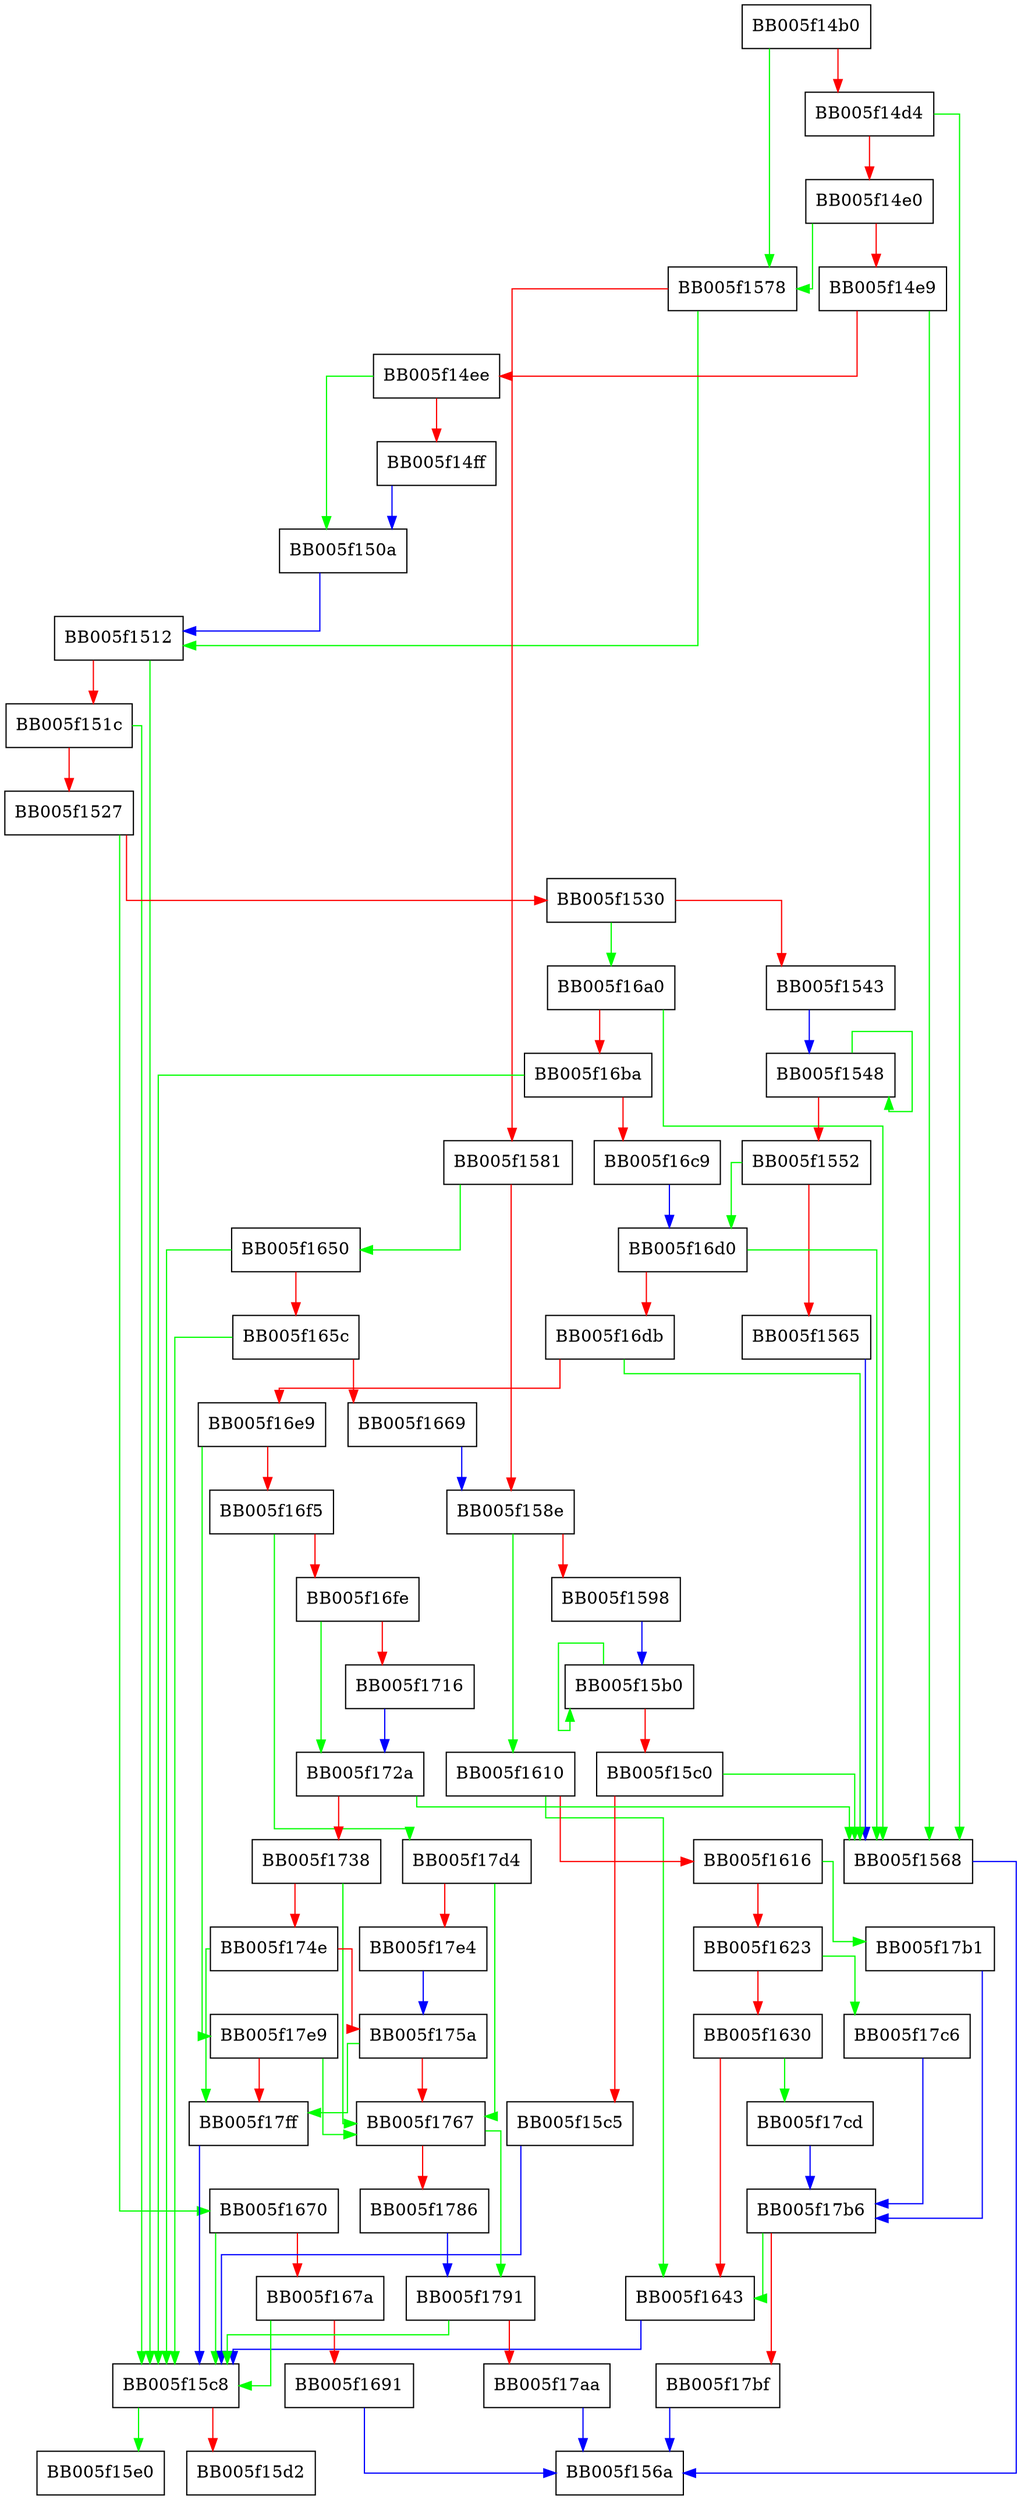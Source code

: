 digraph wpacket_intern_close {
  node [shape="box"];
  graph [splines=ortho];
  BB005f14b0 -> BB005f1578 [color="green"];
  BB005f14b0 -> BB005f14d4 [color="red"];
  BB005f14d4 -> BB005f1568 [color="green"];
  BB005f14d4 -> BB005f14e0 [color="red"];
  BB005f14e0 -> BB005f1578 [color="green"];
  BB005f14e0 -> BB005f14e9 [color="red"];
  BB005f14e9 -> BB005f1568 [color="green"];
  BB005f14e9 -> BB005f14ee [color="red"];
  BB005f14ee -> BB005f150a [color="green"];
  BB005f14ee -> BB005f14ff [color="red"];
  BB005f14ff -> BB005f150a [color="blue"];
  BB005f150a -> BB005f1512 [color="blue"];
  BB005f1512 -> BB005f15c8 [color="green"];
  BB005f1512 -> BB005f151c [color="red"];
  BB005f151c -> BB005f15c8 [color="green"];
  BB005f151c -> BB005f1527 [color="red"];
  BB005f1527 -> BB005f1670 [color="green"];
  BB005f1527 -> BB005f1530 [color="red"];
  BB005f1530 -> BB005f16a0 [color="green"];
  BB005f1530 -> BB005f1543 [color="red"];
  BB005f1543 -> BB005f1548 [color="blue"];
  BB005f1548 -> BB005f1548 [color="green"];
  BB005f1548 -> BB005f1552 [color="red"];
  BB005f1552 -> BB005f16d0 [color="green"];
  BB005f1552 -> BB005f1565 [color="red"];
  BB005f1565 -> BB005f1568 [color="blue"];
  BB005f1568 -> BB005f156a [color="blue"];
  BB005f1578 -> BB005f1512 [color="green"];
  BB005f1578 -> BB005f1581 [color="red"];
  BB005f1581 -> BB005f1650 [color="green"];
  BB005f1581 -> BB005f158e [color="red"];
  BB005f158e -> BB005f1610 [color="green"];
  BB005f158e -> BB005f1598 [color="red"];
  BB005f1598 -> BB005f15b0 [color="blue"];
  BB005f15b0 -> BB005f15b0 [color="green"];
  BB005f15b0 -> BB005f15c0 [color="red"];
  BB005f15c0 -> BB005f1568 [color="green"];
  BB005f15c0 -> BB005f15c5 [color="red"];
  BB005f15c5 -> BB005f15c8 [color="blue"];
  BB005f15c8 -> BB005f15e0 [color="green"];
  BB005f15c8 -> BB005f15d2 [color="red"];
  BB005f1610 -> BB005f1643 [color="green"];
  BB005f1610 -> BB005f1616 [color="red"];
  BB005f1616 -> BB005f17b1 [color="green"];
  BB005f1616 -> BB005f1623 [color="red"];
  BB005f1623 -> BB005f17c6 [color="green"];
  BB005f1623 -> BB005f1630 [color="red"];
  BB005f1630 -> BB005f17cd [color="green"];
  BB005f1630 -> BB005f1643 [color="red"];
  BB005f1643 -> BB005f15c8 [color="blue"];
  BB005f1650 -> BB005f15c8 [color="green"];
  BB005f1650 -> BB005f165c [color="red"];
  BB005f165c -> BB005f15c8 [color="green"];
  BB005f165c -> BB005f1669 [color="red"];
  BB005f1669 -> BB005f158e [color="blue"];
  BB005f1670 -> BB005f15c8 [color="green"];
  BB005f1670 -> BB005f167a [color="red"];
  BB005f167a -> BB005f15c8 [color="green"];
  BB005f167a -> BB005f1691 [color="red"];
  BB005f1691 -> BB005f156a [color="blue"];
  BB005f16a0 -> BB005f1568 [color="green"];
  BB005f16a0 -> BB005f16ba [color="red"];
  BB005f16ba -> BB005f15c8 [color="green"];
  BB005f16ba -> BB005f16c9 [color="red"];
  BB005f16c9 -> BB005f16d0 [color="blue"];
  BB005f16d0 -> BB005f1568 [color="green"];
  BB005f16d0 -> BB005f16db [color="red"];
  BB005f16db -> BB005f1568 [color="green"];
  BB005f16db -> BB005f16e9 [color="red"];
  BB005f16e9 -> BB005f17e9 [color="green"];
  BB005f16e9 -> BB005f16f5 [color="red"];
  BB005f16f5 -> BB005f17d4 [color="green"];
  BB005f16f5 -> BB005f16fe [color="red"];
  BB005f16fe -> BB005f172a [color="green"];
  BB005f16fe -> BB005f1716 [color="red"];
  BB005f1716 -> BB005f172a [color="blue"];
  BB005f172a -> BB005f1568 [color="green"];
  BB005f172a -> BB005f1738 [color="red"];
  BB005f1738 -> BB005f1767 [color="green"];
  BB005f1738 -> BB005f174e [color="red"];
  BB005f174e -> BB005f17ff [color="green"];
  BB005f174e -> BB005f175a [color="red"];
  BB005f175a -> BB005f17ff [color="green"];
  BB005f175a -> BB005f1767 [color="red"];
  BB005f1767 -> BB005f1791 [color="green"];
  BB005f1767 -> BB005f1786 [color="red"];
  BB005f1786 -> BB005f1791 [color="blue"];
  BB005f1791 -> BB005f15c8 [color="green"];
  BB005f1791 -> BB005f17aa [color="red"];
  BB005f17aa -> BB005f156a [color="blue"];
  BB005f17b1 -> BB005f17b6 [color="blue"];
  BB005f17b6 -> BB005f1643 [color="green"];
  BB005f17b6 -> BB005f17bf [color="red"];
  BB005f17bf -> BB005f156a [color="blue"];
  BB005f17c6 -> BB005f17b6 [color="blue"];
  BB005f17cd -> BB005f17b6 [color="blue"];
  BB005f17d4 -> BB005f1767 [color="green"];
  BB005f17d4 -> BB005f17e4 [color="red"];
  BB005f17e4 -> BB005f175a [color="blue"];
  BB005f17e9 -> BB005f1767 [color="green"];
  BB005f17e9 -> BB005f17ff [color="red"];
  BB005f17ff -> BB005f15c8 [color="blue"];
}